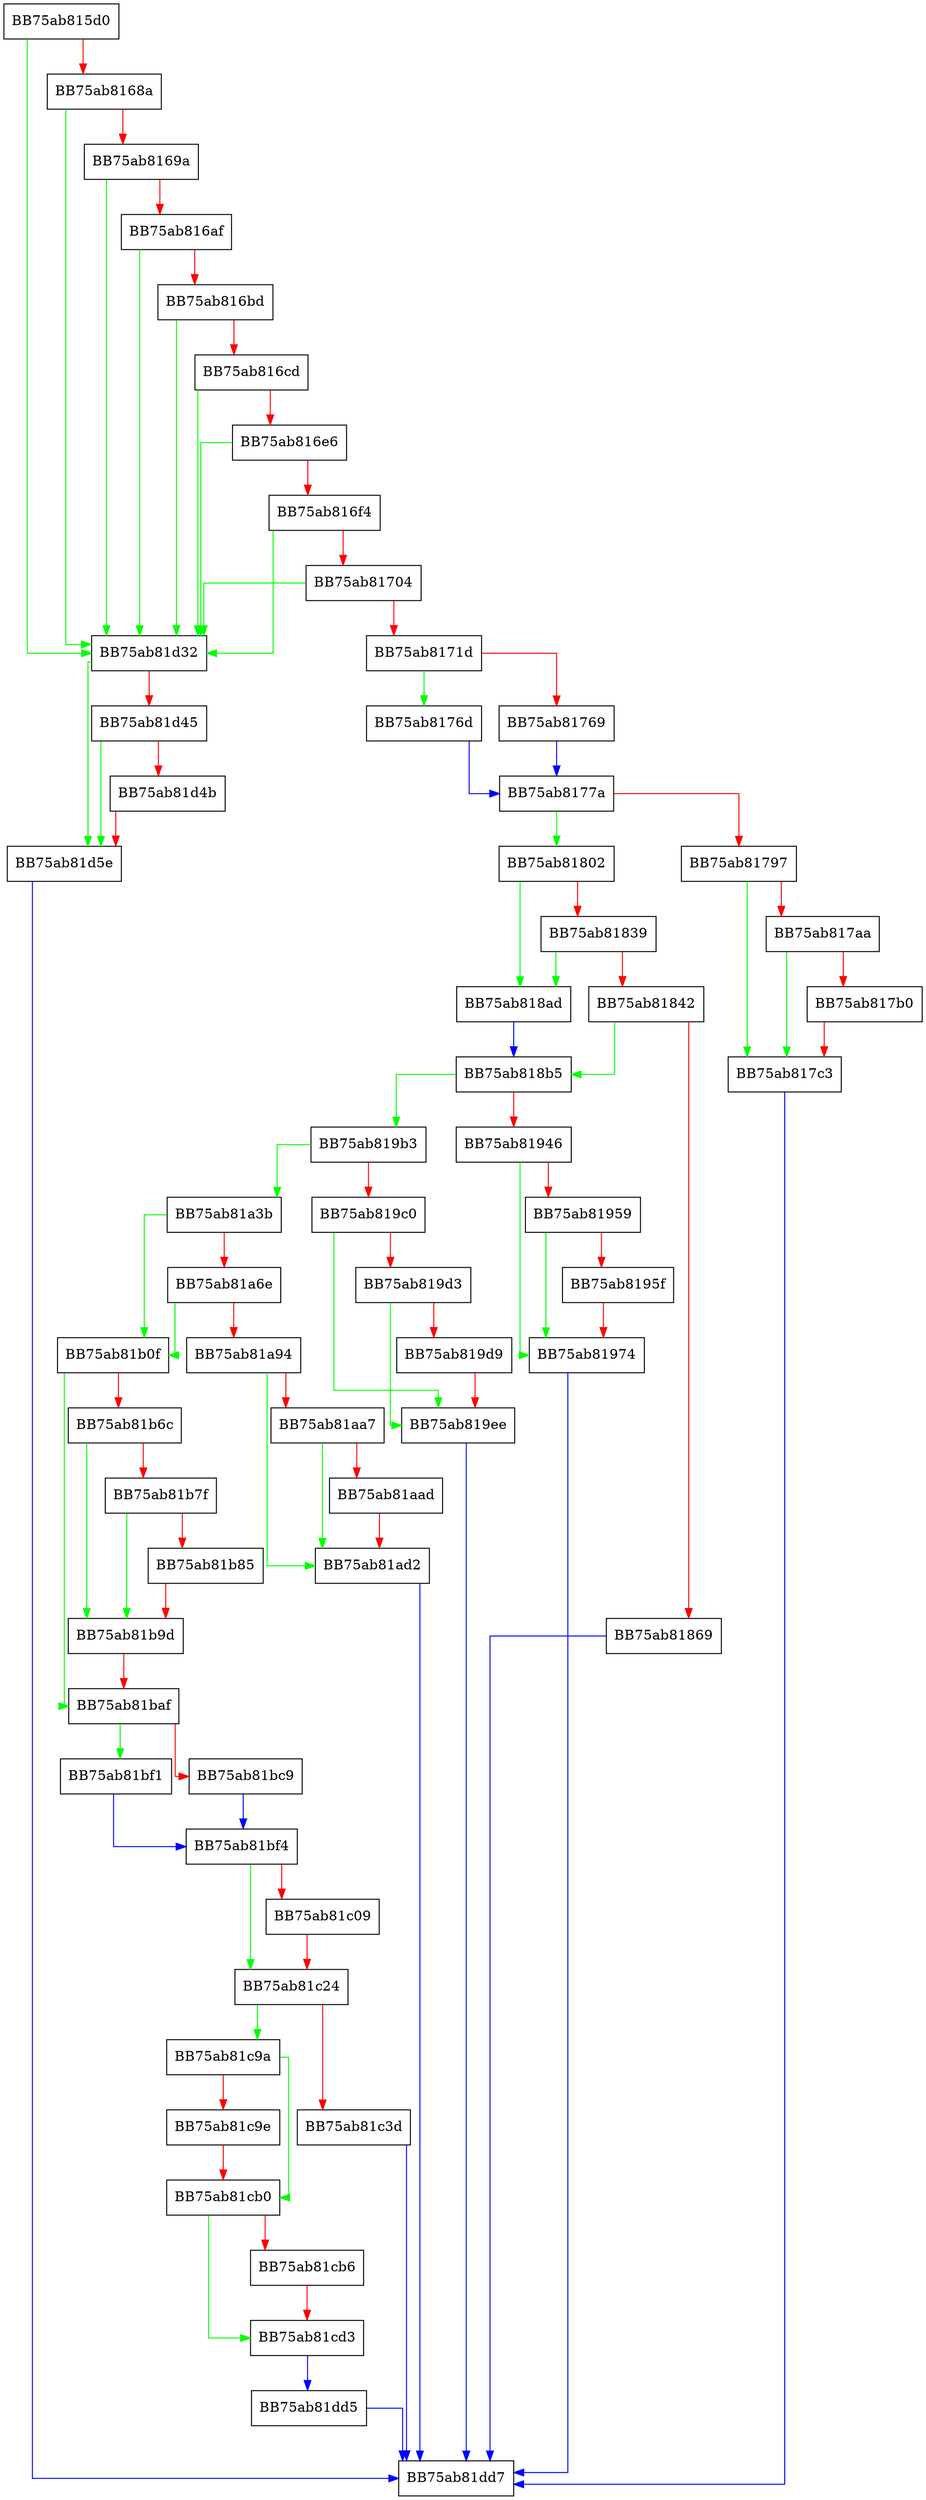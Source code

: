 digraph Match {
  node [shape="box"];
  graph [splines=ortho];
  BB75ab815d0 -> BB75ab81d32 [color="green"];
  BB75ab815d0 -> BB75ab8168a [color="red"];
  BB75ab8168a -> BB75ab81d32 [color="green"];
  BB75ab8168a -> BB75ab8169a [color="red"];
  BB75ab8169a -> BB75ab81d32 [color="green"];
  BB75ab8169a -> BB75ab816af [color="red"];
  BB75ab816af -> BB75ab81d32 [color="green"];
  BB75ab816af -> BB75ab816bd [color="red"];
  BB75ab816bd -> BB75ab81d32 [color="green"];
  BB75ab816bd -> BB75ab816cd [color="red"];
  BB75ab816cd -> BB75ab81d32 [color="green"];
  BB75ab816cd -> BB75ab816e6 [color="red"];
  BB75ab816e6 -> BB75ab81d32 [color="green"];
  BB75ab816e6 -> BB75ab816f4 [color="red"];
  BB75ab816f4 -> BB75ab81d32 [color="green"];
  BB75ab816f4 -> BB75ab81704 [color="red"];
  BB75ab81704 -> BB75ab81d32 [color="green"];
  BB75ab81704 -> BB75ab8171d [color="red"];
  BB75ab8171d -> BB75ab8176d [color="green"];
  BB75ab8171d -> BB75ab81769 [color="red"];
  BB75ab81769 -> BB75ab8177a [color="blue"];
  BB75ab8176d -> BB75ab8177a [color="blue"];
  BB75ab8177a -> BB75ab81802 [color="green"];
  BB75ab8177a -> BB75ab81797 [color="red"];
  BB75ab81797 -> BB75ab817c3 [color="green"];
  BB75ab81797 -> BB75ab817aa [color="red"];
  BB75ab817aa -> BB75ab817c3 [color="green"];
  BB75ab817aa -> BB75ab817b0 [color="red"];
  BB75ab817b0 -> BB75ab817c3 [color="red"];
  BB75ab817c3 -> BB75ab81dd7 [color="blue"];
  BB75ab81802 -> BB75ab818ad [color="green"];
  BB75ab81802 -> BB75ab81839 [color="red"];
  BB75ab81839 -> BB75ab818ad [color="green"];
  BB75ab81839 -> BB75ab81842 [color="red"];
  BB75ab81842 -> BB75ab818b5 [color="green"];
  BB75ab81842 -> BB75ab81869 [color="red"];
  BB75ab81869 -> BB75ab81dd7 [color="blue"];
  BB75ab818ad -> BB75ab818b5 [color="blue"];
  BB75ab818b5 -> BB75ab819b3 [color="green"];
  BB75ab818b5 -> BB75ab81946 [color="red"];
  BB75ab81946 -> BB75ab81974 [color="green"];
  BB75ab81946 -> BB75ab81959 [color="red"];
  BB75ab81959 -> BB75ab81974 [color="green"];
  BB75ab81959 -> BB75ab8195f [color="red"];
  BB75ab8195f -> BB75ab81974 [color="red"];
  BB75ab81974 -> BB75ab81dd7 [color="blue"];
  BB75ab819b3 -> BB75ab81a3b [color="green"];
  BB75ab819b3 -> BB75ab819c0 [color="red"];
  BB75ab819c0 -> BB75ab819ee [color="green"];
  BB75ab819c0 -> BB75ab819d3 [color="red"];
  BB75ab819d3 -> BB75ab819ee [color="green"];
  BB75ab819d3 -> BB75ab819d9 [color="red"];
  BB75ab819d9 -> BB75ab819ee [color="red"];
  BB75ab819ee -> BB75ab81dd7 [color="blue"];
  BB75ab81a3b -> BB75ab81b0f [color="green"];
  BB75ab81a3b -> BB75ab81a6e [color="red"];
  BB75ab81a6e -> BB75ab81b0f [color="green"];
  BB75ab81a6e -> BB75ab81a94 [color="red"];
  BB75ab81a94 -> BB75ab81ad2 [color="green"];
  BB75ab81a94 -> BB75ab81aa7 [color="red"];
  BB75ab81aa7 -> BB75ab81ad2 [color="green"];
  BB75ab81aa7 -> BB75ab81aad [color="red"];
  BB75ab81aad -> BB75ab81ad2 [color="red"];
  BB75ab81ad2 -> BB75ab81dd7 [color="blue"];
  BB75ab81b0f -> BB75ab81baf [color="green"];
  BB75ab81b0f -> BB75ab81b6c [color="red"];
  BB75ab81b6c -> BB75ab81b9d [color="green"];
  BB75ab81b6c -> BB75ab81b7f [color="red"];
  BB75ab81b7f -> BB75ab81b9d [color="green"];
  BB75ab81b7f -> BB75ab81b85 [color="red"];
  BB75ab81b85 -> BB75ab81b9d [color="red"];
  BB75ab81b9d -> BB75ab81baf [color="red"];
  BB75ab81baf -> BB75ab81bf1 [color="green"];
  BB75ab81baf -> BB75ab81bc9 [color="red"];
  BB75ab81bc9 -> BB75ab81bf4 [color="blue"];
  BB75ab81bf1 -> BB75ab81bf4 [color="blue"];
  BB75ab81bf4 -> BB75ab81c24 [color="green"];
  BB75ab81bf4 -> BB75ab81c09 [color="red"];
  BB75ab81c09 -> BB75ab81c24 [color="red"];
  BB75ab81c24 -> BB75ab81c9a [color="green"];
  BB75ab81c24 -> BB75ab81c3d [color="red"];
  BB75ab81c3d -> BB75ab81dd7 [color="blue"];
  BB75ab81c9a -> BB75ab81cb0 [color="green"];
  BB75ab81c9a -> BB75ab81c9e [color="red"];
  BB75ab81c9e -> BB75ab81cb0 [color="red"];
  BB75ab81cb0 -> BB75ab81cd3 [color="green"];
  BB75ab81cb0 -> BB75ab81cb6 [color="red"];
  BB75ab81cb6 -> BB75ab81cd3 [color="red"];
  BB75ab81cd3 -> BB75ab81dd5 [color="blue"];
  BB75ab81d32 -> BB75ab81d5e [color="green"];
  BB75ab81d32 -> BB75ab81d45 [color="red"];
  BB75ab81d45 -> BB75ab81d5e [color="green"];
  BB75ab81d45 -> BB75ab81d4b [color="red"];
  BB75ab81d4b -> BB75ab81d5e [color="red"];
  BB75ab81d5e -> BB75ab81dd7 [color="blue"];
  BB75ab81dd5 -> BB75ab81dd7 [color="blue"];
}